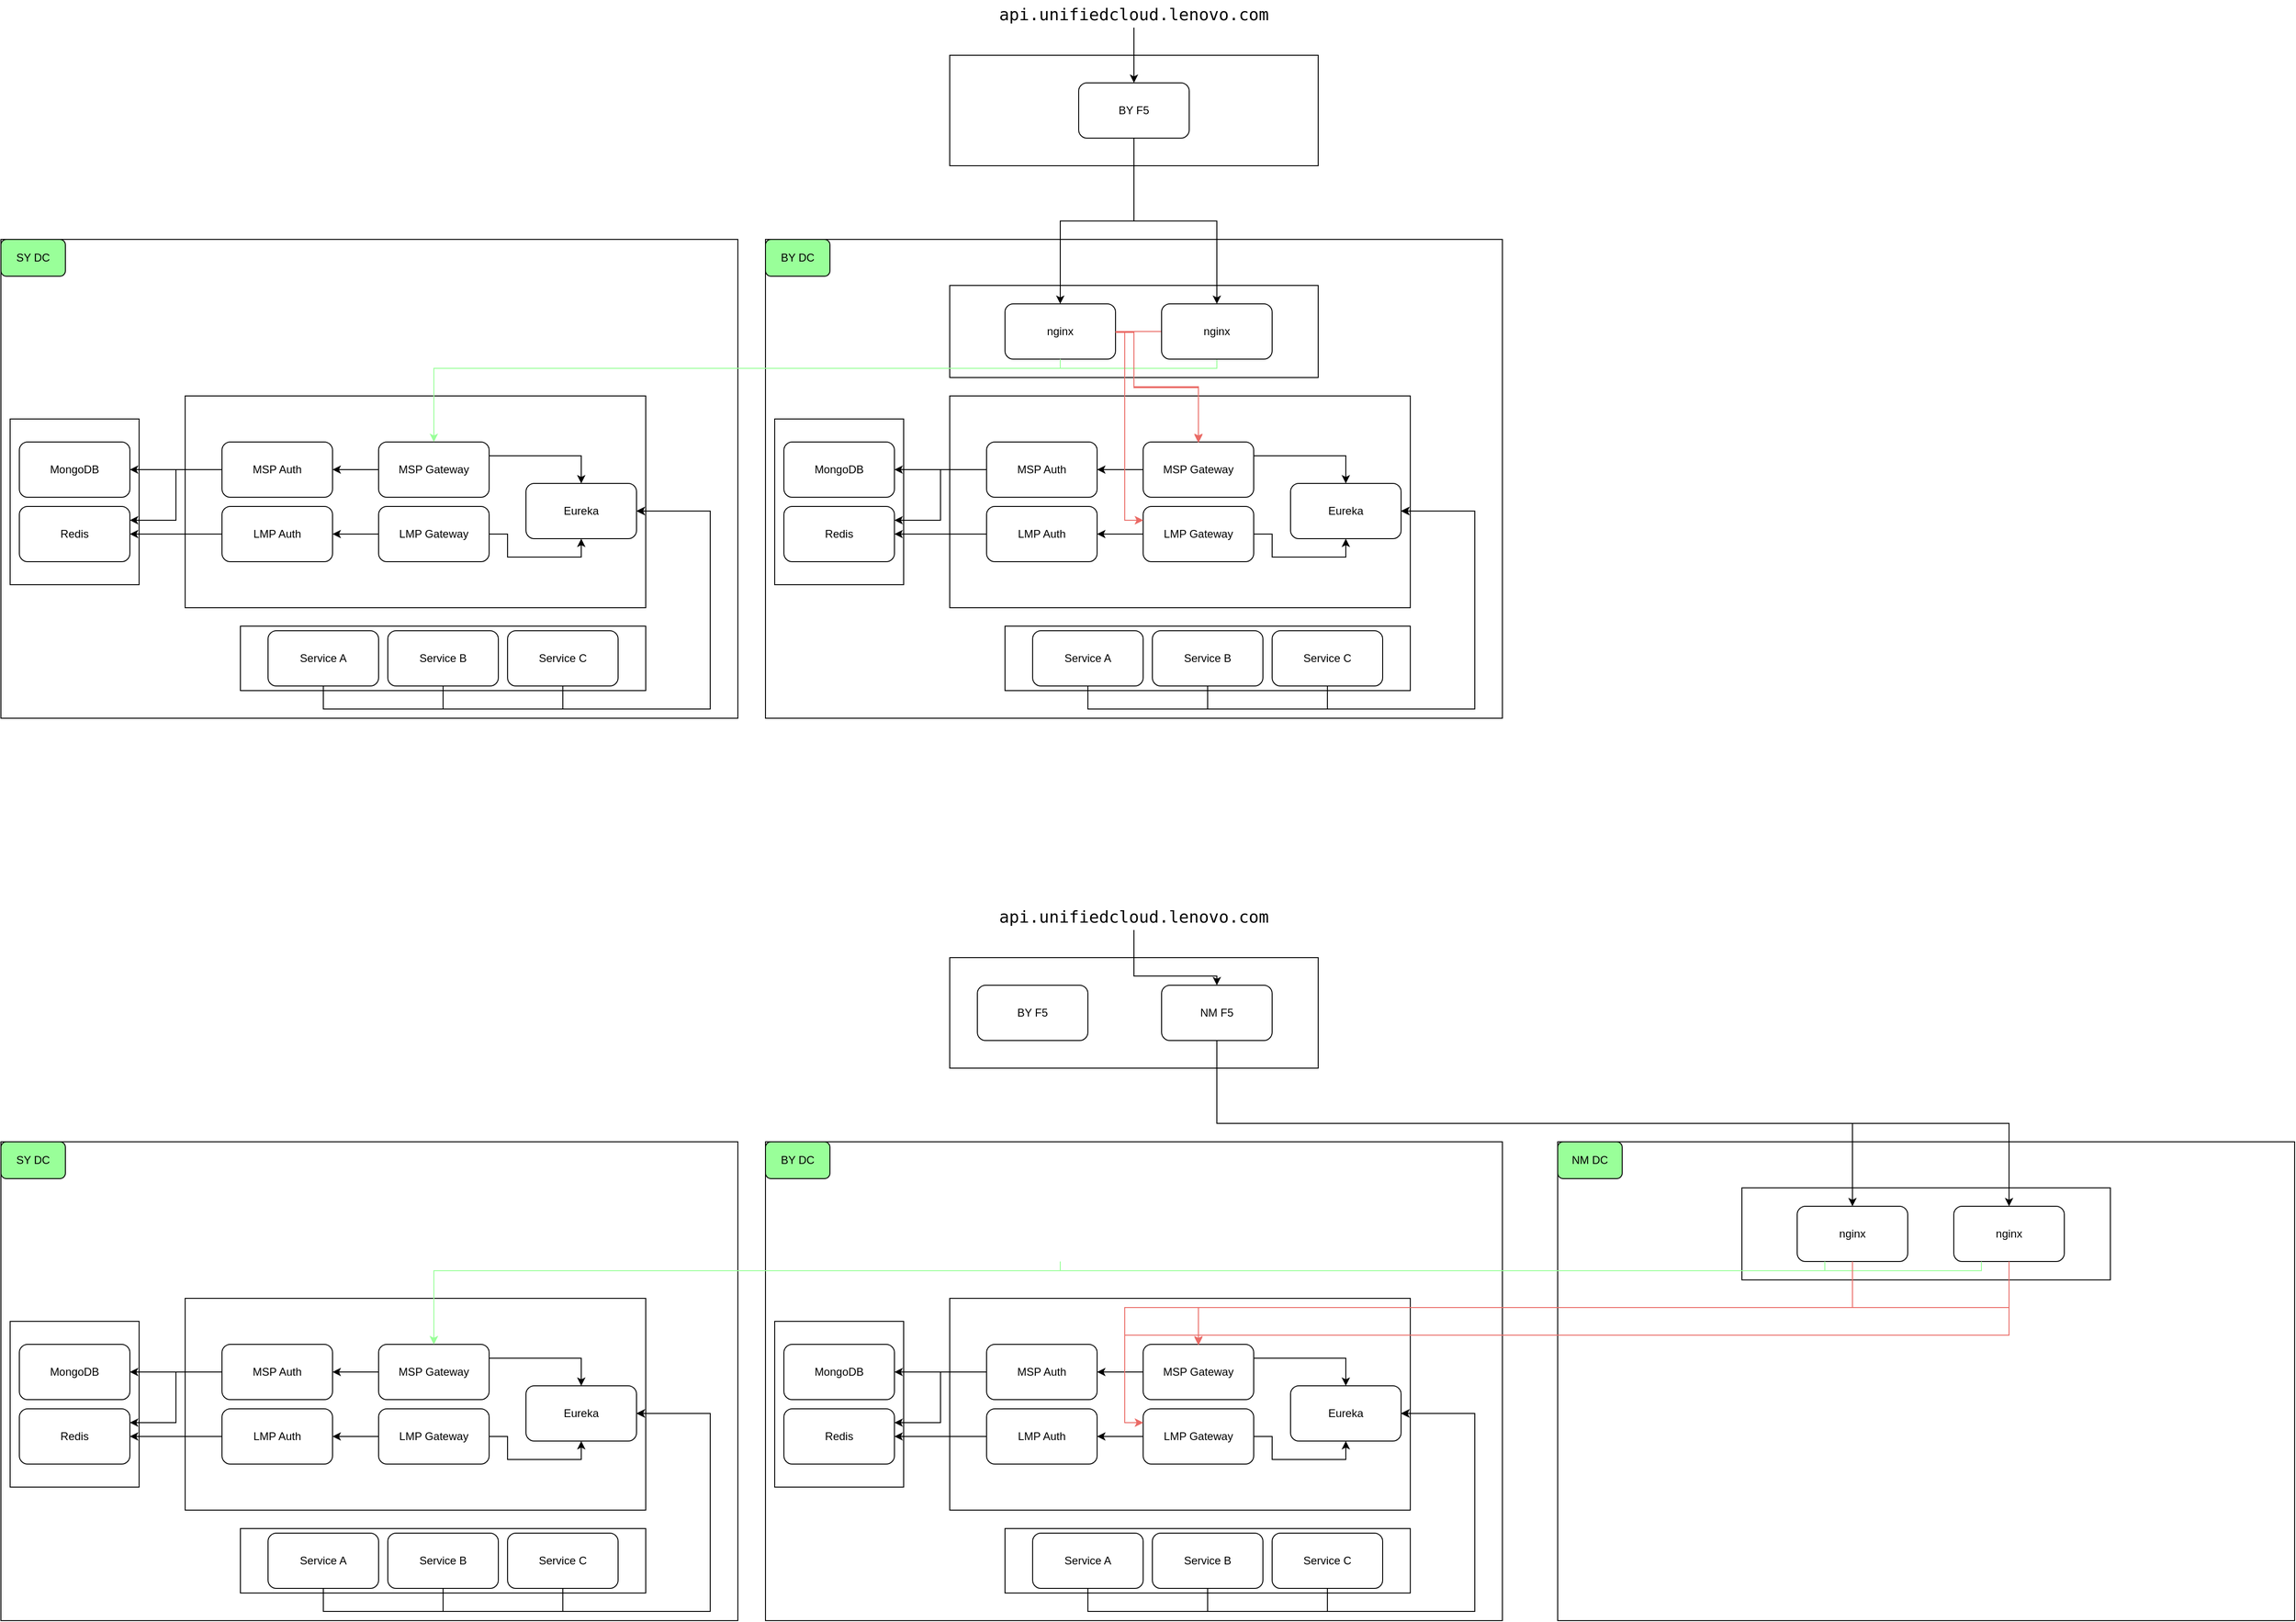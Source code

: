 <mxfile version="24.5.2" type="github">
  <diagram name="第 1 页" id="CgU5GiZKHllhDWWJ-L2Z">
    <mxGraphModel dx="2692" dy="515" grid="1" gridSize="10" guides="1" tooltips="1" connect="1" arrows="1" fold="1" page="1" pageScale="1" pageWidth="827" pageHeight="1169" math="0" shadow="0">
      <root>
        <mxCell id="0" />
        <mxCell id="1" parent="0" />
        <mxCell id="WIQYE3tA3X634Tk99d2Z-123" value="" style="group" vertex="1" connectable="0" parent="1">
          <mxGeometry x="860" y="1260" width="800" height="520" as="geometry" />
        </mxCell>
        <mxCell id="WIQYE3tA3X634Tk99d2Z-124" value="" style="rounded=0;whiteSpace=wrap;html=1;" vertex="1" parent="WIQYE3tA3X634Tk99d2Z-123">
          <mxGeometry width="800" height="520" as="geometry" />
        </mxCell>
        <mxCell id="WIQYE3tA3X634Tk99d2Z-136" value="" style="rounded=0;whiteSpace=wrap;html=1;" vertex="1" parent="WIQYE3tA3X634Tk99d2Z-123">
          <mxGeometry x="200" y="50" width="400" height="100" as="geometry" />
        </mxCell>
        <mxCell id="WIQYE3tA3X634Tk99d2Z-137" value="nginx" style="rounded=1;whiteSpace=wrap;html=1;" vertex="1" parent="WIQYE3tA3X634Tk99d2Z-123">
          <mxGeometry x="260" y="70" width="120" height="60" as="geometry" />
        </mxCell>
        <mxCell id="WIQYE3tA3X634Tk99d2Z-141" value="nginx" style="rounded=1;whiteSpace=wrap;html=1;" vertex="1" parent="WIQYE3tA3X634Tk99d2Z-123">
          <mxGeometry x="430" y="70" width="120" height="60" as="geometry" />
        </mxCell>
        <mxCell id="WIQYE3tA3X634Tk99d2Z-142" value="NM DC" style="rounded=1;whiteSpace=wrap;html=1;fillColor=#99FF99;" vertex="1" parent="WIQYE3tA3X634Tk99d2Z-123">
          <mxGeometry width="70" height="40" as="geometry" />
        </mxCell>
        <mxCell id="1L4nAjFxOQN-aBNhJyho-1" value="&lt;code&gt;&lt;font style=&quot;font-size: 18px;&quot;&gt;&lt;span class=&quot;n&quot;&gt;api&lt;/span&gt;.&lt;span class=&quot;n&quot;&gt;unifiedcloud&lt;/span&gt;.&lt;span class=&quot;n&quot;&gt;lenovo&lt;/span&gt;.&lt;span class=&quot;n&quot;&gt;com&lt;/span&gt;&lt;/font&gt;&lt;/code&gt;" style="text;html=1;align=center;verticalAlign=middle;whiteSpace=wrap;rounded=0;" parent="1" vertex="1">
          <mxGeometry x="370" y="20" width="60" height="30" as="geometry" />
        </mxCell>
        <mxCell id="1L4nAjFxOQN-aBNhJyho-2" value="" style="rounded=0;whiteSpace=wrap;html=1;" parent="1" vertex="1">
          <mxGeometry x="200" y="80" width="400" height="120" as="geometry" />
        </mxCell>
        <mxCell id="1L4nAjFxOQN-aBNhJyho-3" value="BY F5" style="rounded=1;whiteSpace=wrap;html=1;" parent="1" vertex="1">
          <mxGeometry x="340" y="110" width="120" height="60" as="geometry" />
        </mxCell>
        <mxCell id="1L4nAjFxOQN-aBNhJyho-5" style="edgeStyle=orthogonalEdgeStyle;rounded=0;orthogonalLoop=1;jettySize=auto;html=1;entryX=0.5;entryY=0;entryDx=0;entryDy=0;" parent="1" source="1L4nAjFxOQN-aBNhJyho-1" target="1L4nAjFxOQN-aBNhJyho-3" edge="1">
          <mxGeometry relative="1" as="geometry" />
        </mxCell>
        <mxCell id="WIQYE3tA3X634Tk99d2Z-10" value="" style="group" vertex="1" connectable="0" parent="1">
          <mxGeometry y="280" width="800" height="520" as="geometry" />
        </mxCell>
        <mxCell id="1L4nAjFxOQN-aBNhJyho-6" value="" style="rounded=0;whiteSpace=wrap;html=1;" parent="WIQYE3tA3X634Tk99d2Z-10" vertex="1">
          <mxGeometry width="800" height="520" as="geometry" />
        </mxCell>
        <mxCell id="1L4nAjFxOQN-aBNhJyho-36" value="" style="group" parent="WIQYE3tA3X634Tk99d2Z-10" vertex="1" connectable="0">
          <mxGeometry x="200" y="170" width="500" height="230" as="geometry" />
        </mxCell>
        <mxCell id="1L4nAjFxOQN-aBNhJyho-16" value="" style="rounded=0;whiteSpace=wrap;html=1;" parent="1L4nAjFxOQN-aBNhJyho-36" vertex="1">
          <mxGeometry width="500" height="230" as="geometry" />
        </mxCell>
        <mxCell id="1L4nAjFxOQN-aBNhJyho-23" value="Eureka" style="rounded=1;whiteSpace=wrap;html=1;" parent="1L4nAjFxOQN-aBNhJyho-36" vertex="1">
          <mxGeometry x="370" y="95" width="120" height="60" as="geometry" />
        </mxCell>
        <mxCell id="1L4nAjFxOQN-aBNhJyho-37" style="edgeStyle=orthogonalEdgeStyle;rounded=0;orthogonalLoop=1;jettySize=auto;html=1;entryX=0.5;entryY=0;entryDx=0;entryDy=0;exitX=1;exitY=0.25;exitDx=0;exitDy=0;" parent="1L4nAjFxOQN-aBNhJyho-36" source="1L4nAjFxOQN-aBNhJyho-24" target="1L4nAjFxOQN-aBNhJyho-23" edge="1">
          <mxGeometry relative="1" as="geometry" />
        </mxCell>
        <mxCell id="WIQYE3tA3X634Tk99d2Z-1" style="edgeStyle=orthogonalEdgeStyle;rounded=0;orthogonalLoop=1;jettySize=auto;html=1;exitX=0;exitY=0.5;exitDx=0;exitDy=0;entryX=1;entryY=0.5;entryDx=0;entryDy=0;" edge="1" parent="1L4nAjFxOQN-aBNhJyho-36" source="1L4nAjFxOQN-aBNhJyho-24" target="1L4nAjFxOQN-aBNhJyho-27">
          <mxGeometry relative="1" as="geometry" />
        </mxCell>
        <mxCell id="1L4nAjFxOQN-aBNhJyho-24" value="MSP Gateway" style="rounded=1;whiteSpace=wrap;html=1;" parent="1L4nAjFxOQN-aBNhJyho-36" vertex="1">
          <mxGeometry x="210" y="50" width="120" height="60" as="geometry" />
        </mxCell>
        <mxCell id="1L4nAjFxOQN-aBNhJyho-38" style="edgeStyle=orthogonalEdgeStyle;rounded=0;orthogonalLoop=1;jettySize=auto;html=1;entryX=0.5;entryY=1;entryDx=0;entryDy=0;" parent="1L4nAjFxOQN-aBNhJyho-36" source="1L4nAjFxOQN-aBNhJyho-25" target="1L4nAjFxOQN-aBNhJyho-23" edge="1">
          <mxGeometry relative="1" as="geometry" />
        </mxCell>
        <mxCell id="WIQYE3tA3X634Tk99d2Z-2" style="edgeStyle=orthogonalEdgeStyle;rounded=0;orthogonalLoop=1;jettySize=auto;html=1;exitX=0;exitY=0.5;exitDx=0;exitDy=0;entryX=1;entryY=0.5;entryDx=0;entryDy=0;" edge="1" parent="1L4nAjFxOQN-aBNhJyho-36" source="1L4nAjFxOQN-aBNhJyho-25" target="1L4nAjFxOQN-aBNhJyho-28">
          <mxGeometry relative="1" as="geometry" />
        </mxCell>
        <mxCell id="1L4nAjFxOQN-aBNhJyho-25" value="LMP Gateway" style="rounded=1;whiteSpace=wrap;html=1;" parent="1L4nAjFxOQN-aBNhJyho-36" vertex="1">
          <mxGeometry x="210" y="120" width="120" height="60" as="geometry" />
        </mxCell>
        <mxCell id="1L4nAjFxOQN-aBNhJyho-27" value="MSP Auth" style="rounded=1;whiteSpace=wrap;html=1;" parent="1L4nAjFxOQN-aBNhJyho-36" vertex="1">
          <mxGeometry x="40" y="50" width="120" height="60" as="geometry" />
        </mxCell>
        <mxCell id="1L4nAjFxOQN-aBNhJyho-28" value="LMP Auth" style="rounded=1;whiteSpace=wrap;html=1;" parent="1L4nAjFxOQN-aBNhJyho-36" vertex="1">
          <mxGeometry x="40" y="120" width="120" height="60" as="geometry" />
        </mxCell>
        <mxCell id="1L4nAjFxOQN-aBNhJyho-7" value="" style="rounded=0;whiteSpace=wrap;html=1;" parent="WIQYE3tA3X634Tk99d2Z-10" vertex="1">
          <mxGeometry x="200" y="50" width="400" height="100" as="geometry" />
        </mxCell>
        <mxCell id="1L4nAjFxOQN-aBNhJyho-8" value="nginx" style="rounded=1;whiteSpace=wrap;html=1;" parent="WIQYE3tA3X634Tk99d2Z-10" vertex="1">
          <mxGeometry x="260" y="70" width="120" height="60" as="geometry" />
        </mxCell>
        <mxCell id="WIQYE3tA3X634Tk99d2Z-6" style="edgeStyle=orthogonalEdgeStyle;rounded=0;orthogonalLoop=1;jettySize=auto;html=1;exitX=0;exitY=0.5;exitDx=0;exitDy=0;entryX=0.5;entryY=0;entryDx=0;entryDy=0;strokeColor=#EA6B66;" edge="1" parent="WIQYE3tA3X634Tk99d2Z-10" source="1L4nAjFxOQN-aBNhJyho-9" target="1L4nAjFxOQN-aBNhJyho-24">
          <mxGeometry relative="1" as="geometry">
            <Array as="points">
              <mxPoint x="400" y="100" />
              <mxPoint x="400" y="160" />
              <mxPoint x="470" y="160" />
            </Array>
          </mxGeometry>
        </mxCell>
        <mxCell id="WIQYE3tA3X634Tk99d2Z-9" style="edgeStyle=orthogonalEdgeStyle;rounded=0;orthogonalLoop=1;jettySize=auto;html=1;exitX=0;exitY=0.5;exitDx=0;exitDy=0;entryX=0;entryY=0.25;entryDx=0;entryDy=0;strokeColor=#EA6B66;" edge="1" parent="WIQYE3tA3X634Tk99d2Z-10" source="1L4nAjFxOQN-aBNhJyho-9" target="1L4nAjFxOQN-aBNhJyho-25">
          <mxGeometry relative="1" as="geometry" />
        </mxCell>
        <mxCell id="WIQYE3tA3X634Tk99d2Z-48" style="edgeStyle=orthogonalEdgeStyle;rounded=0;orthogonalLoop=1;jettySize=auto;html=1;exitX=0.5;exitY=1;exitDx=0;exitDy=0;strokeColor=#99FF99;" edge="1" parent="WIQYE3tA3X634Tk99d2Z-10" source="1L4nAjFxOQN-aBNhJyho-9">
          <mxGeometry relative="1" as="geometry">
            <mxPoint x="-360" y="220" as="targetPoint" />
            <Array as="points">
              <mxPoint x="490" y="140" />
              <mxPoint x="-359" y="140" />
              <mxPoint x="-359" y="220" />
            </Array>
          </mxGeometry>
        </mxCell>
        <mxCell id="1L4nAjFxOQN-aBNhJyho-9" value="nginx" style="rounded=1;whiteSpace=wrap;html=1;" parent="WIQYE3tA3X634Tk99d2Z-10" vertex="1">
          <mxGeometry x="430" y="70" width="120" height="60" as="geometry" />
        </mxCell>
        <mxCell id="1L4nAjFxOQN-aBNhJyho-15" value="BY DC" style="rounded=1;whiteSpace=wrap;html=1;fillColor=#99FF99;" parent="WIQYE3tA3X634Tk99d2Z-10" vertex="1">
          <mxGeometry width="70" height="40" as="geometry" />
        </mxCell>
        <mxCell id="1L4nAjFxOQN-aBNhJyho-33" value="" style="group" parent="WIQYE3tA3X634Tk99d2Z-10" vertex="1" connectable="0">
          <mxGeometry x="10" y="195" width="140" height="250" as="geometry" />
        </mxCell>
        <mxCell id="1L4nAjFxOQN-aBNhJyho-11" value="" style="rounded=0;whiteSpace=wrap;html=1;" parent="1L4nAjFxOQN-aBNhJyho-33" vertex="1">
          <mxGeometry width="140" height="180" as="geometry" />
        </mxCell>
        <mxCell id="1L4nAjFxOQN-aBNhJyho-12" value="MongoDB" style="rounded=1;whiteSpace=wrap;html=1;" parent="1L4nAjFxOQN-aBNhJyho-33" vertex="1">
          <mxGeometry x="10" y="25" width="120" height="60" as="geometry" />
        </mxCell>
        <mxCell id="1L4nAjFxOQN-aBNhJyho-13" value="Redis" style="rounded=1;whiteSpace=wrap;html=1;" parent="1L4nAjFxOQN-aBNhJyho-33" vertex="1">
          <mxGeometry x="10" y="95" width="120" height="60" as="geometry" />
        </mxCell>
        <mxCell id="1L4nAjFxOQN-aBNhJyho-35" value="" style="group" parent="WIQYE3tA3X634Tk99d2Z-10" vertex="1" connectable="0">
          <mxGeometry x="260" y="420" width="440" height="70" as="geometry" />
        </mxCell>
        <mxCell id="1L4nAjFxOQN-aBNhJyho-17" value="" style="rounded=0;whiteSpace=wrap;html=1;" parent="1L4nAjFxOQN-aBNhJyho-35" vertex="1">
          <mxGeometry width="440" height="70" as="geometry" />
        </mxCell>
        <mxCell id="1L4nAjFxOQN-aBNhJyho-18" value="Service A" style="rounded=1;whiteSpace=wrap;html=1;" parent="1L4nAjFxOQN-aBNhJyho-35" vertex="1">
          <mxGeometry x="30" y="5" width="120" height="60" as="geometry" />
        </mxCell>
        <mxCell id="1L4nAjFxOQN-aBNhJyho-19" value="Service B" style="rounded=1;whiteSpace=wrap;html=1;" parent="1L4nAjFxOQN-aBNhJyho-35" vertex="1">
          <mxGeometry x="160" y="5" width="120" height="60" as="geometry" />
        </mxCell>
        <mxCell id="1L4nAjFxOQN-aBNhJyho-20" value="Service C" style="rounded=1;whiteSpace=wrap;html=1;" parent="1L4nAjFxOQN-aBNhJyho-35" vertex="1">
          <mxGeometry x="290" y="5" width="120" height="60" as="geometry" />
        </mxCell>
        <mxCell id="1L4nAjFxOQN-aBNhJyho-32" style="edgeStyle=orthogonalEdgeStyle;rounded=0;orthogonalLoop=1;jettySize=auto;html=1;exitX=0.5;exitY=1;exitDx=0;exitDy=0;entryX=1;entryY=0.5;entryDx=0;entryDy=0;" parent="WIQYE3tA3X634Tk99d2Z-10" source="1L4nAjFxOQN-aBNhJyho-20" target="1L4nAjFxOQN-aBNhJyho-23" edge="1">
          <mxGeometry relative="1" as="geometry">
            <Array as="points">
              <mxPoint x="610" y="510" />
              <mxPoint x="770" y="510" />
              <mxPoint x="770" y="295" />
            </Array>
          </mxGeometry>
        </mxCell>
        <mxCell id="1L4nAjFxOQN-aBNhJyho-31" style="edgeStyle=orthogonalEdgeStyle;rounded=0;orthogonalLoop=1;jettySize=auto;html=1;exitX=0.5;exitY=1;exitDx=0;exitDy=0;entryX=1;entryY=0.5;entryDx=0;entryDy=0;" parent="WIQYE3tA3X634Tk99d2Z-10" source="1L4nAjFxOQN-aBNhJyho-19" target="1L4nAjFxOQN-aBNhJyho-23" edge="1">
          <mxGeometry relative="1" as="geometry">
            <Array as="points">
              <mxPoint x="480" y="510" />
              <mxPoint x="770" y="510" />
              <mxPoint x="770" y="295" />
            </Array>
          </mxGeometry>
        </mxCell>
        <mxCell id="1L4nAjFxOQN-aBNhJyho-30" style="edgeStyle=orthogonalEdgeStyle;rounded=0;orthogonalLoop=1;jettySize=auto;html=1;entryX=1;entryY=0.5;entryDx=0;entryDy=0;" parent="WIQYE3tA3X634Tk99d2Z-10" source="1L4nAjFxOQN-aBNhJyho-18" target="1L4nAjFxOQN-aBNhJyho-23" edge="1">
          <mxGeometry relative="1" as="geometry">
            <Array as="points">
              <mxPoint x="350" y="510" />
              <mxPoint x="770" y="510" />
              <mxPoint x="770" y="295" />
            </Array>
          </mxGeometry>
        </mxCell>
        <mxCell id="WIQYE3tA3X634Tk99d2Z-3" style="edgeStyle=orthogonalEdgeStyle;rounded=0;orthogonalLoop=1;jettySize=auto;html=1;entryX=1;entryY=0.5;entryDx=0;entryDy=0;" edge="1" parent="WIQYE3tA3X634Tk99d2Z-10" source="1L4nAjFxOQN-aBNhJyho-27" target="1L4nAjFxOQN-aBNhJyho-12">
          <mxGeometry relative="1" as="geometry" />
        </mxCell>
        <mxCell id="WIQYE3tA3X634Tk99d2Z-4" style="edgeStyle=orthogonalEdgeStyle;rounded=0;orthogonalLoop=1;jettySize=auto;html=1;entryX=1;entryY=0.5;entryDx=0;entryDy=0;" edge="1" parent="WIQYE3tA3X634Tk99d2Z-10" source="1L4nAjFxOQN-aBNhJyho-28" target="1L4nAjFxOQN-aBNhJyho-13">
          <mxGeometry relative="1" as="geometry" />
        </mxCell>
        <mxCell id="WIQYE3tA3X634Tk99d2Z-5" style="edgeStyle=orthogonalEdgeStyle;rounded=0;orthogonalLoop=1;jettySize=auto;html=1;exitX=1;exitY=0.5;exitDx=0;exitDy=0;strokeColor=#EA6B66;" edge="1" parent="WIQYE3tA3X634Tk99d2Z-10">
          <mxGeometry relative="1" as="geometry">
            <mxPoint x="380" y="101" as="sourcePoint" />
            <mxPoint x="470" y="221" as="targetPoint" />
            <Array as="points">
              <mxPoint x="400" y="101" />
              <mxPoint x="400" y="161" />
              <mxPoint x="470" y="161" />
            </Array>
          </mxGeometry>
        </mxCell>
        <mxCell id="WIQYE3tA3X634Tk99d2Z-7" style="edgeStyle=orthogonalEdgeStyle;rounded=0;orthogonalLoop=1;jettySize=auto;html=1;exitX=0;exitY=0.5;exitDx=0;exitDy=0;entryX=1;entryY=0.25;entryDx=0;entryDy=0;" edge="1" parent="WIQYE3tA3X634Tk99d2Z-10" source="1L4nAjFxOQN-aBNhJyho-27" target="1L4nAjFxOQN-aBNhJyho-13">
          <mxGeometry relative="1" as="geometry" />
        </mxCell>
        <mxCell id="WIQYE3tA3X634Tk99d2Z-8" style="edgeStyle=orthogonalEdgeStyle;rounded=0;orthogonalLoop=1;jettySize=auto;html=1;entryX=0;entryY=0.25;entryDx=0;entryDy=0;strokeColor=#EA6B66;" edge="1" parent="WIQYE3tA3X634Tk99d2Z-10" source="1L4nAjFxOQN-aBNhJyho-8" target="1L4nAjFxOQN-aBNhJyho-25">
          <mxGeometry relative="1" as="geometry">
            <Array as="points">
              <mxPoint x="390" y="100" />
              <mxPoint x="390" y="305" />
            </Array>
          </mxGeometry>
        </mxCell>
        <mxCell id="1L4nAjFxOQN-aBNhJyho-21" style="edgeStyle=orthogonalEdgeStyle;rounded=0;orthogonalLoop=1;jettySize=auto;html=1;entryX=0.5;entryY=0;entryDx=0;entryDy=0;" parent="1" source="1L4nAjFxOQN-aBNhJyho-3" target="1L4nAjFxOQN-aBNhJyho-8" edge="1">
          <mxGeometry relative="1" as="geometry" />
        </mxCell>
        <mxCell id="1L4nAjFxOQN-aBNhJyho-22" style="edgeStyle=orthogonalEdgeStyle;rounded=0;orthogonalLoop=1;jettySize=auto;html=1;entryX=0.5;entryY=0;entryDx=0;entryDy=0;" parent="1" source="1L4nAjFxOQN-aBNhJyho-3" target="1L4nAjFxOQN-aBNhJyho-9" edge="1">
          <mxGeometry relative="1" as="geometry" />
        </mxCell>
        <mxCell id="WIQYE3tA3X634Tk99d2Z-12" value="" style="rounded=0;whiteSpace=wrap;html=1;" vertex="1" parent="1">
          <mxGeometry x="-830" y="280" width="800" height="520" as="geometry" />
        </mxCell>
        <mxCell id="WIQYE3tA3X634Tk99d2Z-13" value="" style="group" vertex="1" connectable="0" parent="1">
          <mxGeometry x="-630" y="450" width="500" height="230" as="geometry" />
        </mxCell>
        <mxCell id="WIQYE3tA3X634Tk99d2Z-14" value="" style="rounded=0;whiteSpace=wrap;html=1;" vertex="1" parent="WIQYE3tA3X634Tk99d2Z-13">
          <mxGeometry width="500" height="230" as="geometry" />
        </mxCell>
        <mxCell id="WIQYE3tA3X634Tk99d2Z-15" value="Eureka" style="rounded=1;whiteSpace=wrap;html=1;" vertex="1" parent="WIQYE3tA3X634Tk99d2Z-13">
          <mxGeometry x="370" y="95" width="120" height="60" as="geometry" />
        </mxCell>
        <mxCell id="WIQYE3tA3X634Tk99d2Z-16" style="edgeStyle=orthogonalEdgeStyle;rounded=0;orthogonalLoop=1;jettySize=auto;html=1;entryX=0.5;entryY=0;entryDx=0;entryDy=0;exitX=1;exitY=0.25;exitDx=0;exitDy=0;" edge="1" parent="WIQYE3tA3X634Tk99d2Z-13" source="WIQYE3tA3X634Tk99d2Z-18" target="WIQYE3tA3X634Tk99d2Z-15">
          <mxGeometry relative="1" as="geometry" />
        </mxCell>
        <mxCell id="WIQYE3tA3X634Tk99d2Z-17" style="edgeStyle=orthogonalEdgeStyle;rounded=0;orthogonalLoop=1;jettySize=auto;html=1;exitX=0;exitY=0.5;exitDx=0;exitDy=0;entryX=1;entryY=0.5;entryDx=0;entryDy=0;" edge="1" parent="WIQYE3tA3X634Tk99d2Z-13" source="WIQYE3tA3X634Tk99d2Z-18" target="WIQYE3tA3X634Tk99d2Z-22">
          <mxGeometry relative="1" as="geometry" />
        </mxCell>
        <mxCell id="WIQYE3tA3X634Tk99d2Z-18" value="MSP Gateway" style="rounded=1;whiteSpace=wrap;html=1;" vertex="1" parent="WIQYE3tA3X634Tk99d2Z-13">
          <mxGeometry x="210" y="50" width="120" height="60" as="geometry" />
        </mxCell>
        <mxCell id="WIQYE3tA3X634Tk99d2Z-19" style="edgeStyle=orthogonalEdgeStyle;rounded=0;orthogonalLoop=1;jettySize=auto;html=1;entryX=0.5;entryY=1;entryDx=0;entryDy=0;" edge="1" parent="WIQYE3tA3X634Tk99d2Z-13" source="WIQYE3tA3X634Tk99d2Z-21" target="WIQYE3tA3X634Tk99d2Z-15">
          <mxGeometry relative="1" as="geometry" />
        </mxCell>
        <mxCell id="WIQYE3tA3X634Tk99d2Z-20" style="edgeStyle=orthogonalEdgeStyle;rounded=0;orthogonalLoop=1;jettySize=auto;html=1;exitX=0;exitY=0.5;exitDx=0;exitDy=0;entryX=1;entryY=0.5;entryDx=0;entryDy=0;" edge="1" parent="WIQYE3tA3X634Tk99d2Z-13" source="WIQYE3tA3X634Tk99d2Z-21" target="WIQYE3tA3X634Tk99d2Z-23">
          <mxGeometry relative="1" as="geometry" />
        </mxCell>
        <mxCell id="WIQYE3tA3X634Tk99d2Z-21" value="LMP Gateway" style="rounded=1;whiteSpace=wrap;html=1;" vertex="1" parent="WIQYE3tA3X634Tk99d2Z-13">
          <mxGeometry x="210" y="120" width="120" height="60" as="geometry" />
        </mxCell>
        <mxCell id="WIQYE3tA3X634Tk99d2Z-22" value="MSP Auth" style="rounded=1;whiteSpace=wrap;html=1;" vertex="1" parent="WIQYE3tA3X634Tk99d2Z-13">
          <mxGeometry x="40" y="50" width="120" height="60" as="geometry" />
        </mxCell>
        <mxCell id="WIQYE3tA3X634Tk99d2Z-23" value="LMP Auth" style="rounded=1;whiteSpace=wrap;html=1;" vertex="1" parent="WIQYE3tA3X634Tk99d2Z-13">
          <mxGeometry x="40" y="120" width="120" height="60" as="geometry" />
        </mxCell>
        <mxCell id="WIQYE3tA3X634Tk99d2Z-29" value="SY DC" style="rounded=1;whiteSpace=wrap;html=1;fillColor=#99FF99;" vertex="1" parent="1">
          <mxGeometry x="-830" y="280" width="70" height="40" as="geometry" />
        </mxCell>
        <mxCell id="WIQYE3tA3X634Tk99d2Z-30" value="" style="group" vertex="1" connectable="0" parent="1">
          <mxGeometry x="-820" y="475" width="140" height="250" as="geometry" />
        </mxCell>
        <mxCell id="WIQYE3tA3X634Tk99d2Z-31" value="" style="rounded=0;whiteSpace=wrap;html=1;" vertex="1" parent="WIQYE3tA3X634Tk99d2Z-30">
          <mxGeometry width="140" height="180" as="geometry" />
        </mxCell>
        <mxCell id="WIQYE3tA3X634Tk99d2Z-32" value="MongoDB" style="rounded=1;whiteSpace=wrap;html=1;" vertex="1" parent="WIQYE3tA3X634Tk99d2Z-30">
          <mxGeometry x="10" y="25" width="120" height="60" as="geometry" />
        </mxCell>
        <mxCell id="WIQYE3tA3X634Tk99d2Z-33" value="Redis" style="rounded=1;whiteSpace=wrap;html=1;" vertex="1" parent="WIQYE3tA3X634Tk99d2Z-30">
          <mxGeometry x="10" y="95" width="120" height="60" as="geometry" />
        </mxCell>
        <mxCell id="WIQYE3tA3X634Tk99d2Z-34" value="" style="group" vertex="1" connectable="0" parent="1">
          <mxGeometry x="-570" y="700" width="440" height="70" as="geometry" />
        </mxCell>
        <mxCell id="WIQYE3tA3X634Tk99d2Z-35" value="" style="rounded=0;whiteSpace=wrap;html=1;" vertex="1" parent="WIQYE3tA3X634Tk99d2Z-34">
          <mxGeometry width="440" height="70" as="geometry" />
        </mxCell>
        <mxCell id="WIQYE3tA3X634Tk99d2Z-36" value="Service A" style="rounded=1;whiteSpace=wrap;html=1;" vertex="1" parent="WIQYE3tA3X634Tk99d2Z-34">
          <mxGeometry x="30" y="5" width="120" height="60" as="geometry" />
        </mxCell>
        <mxCell id="WIQYE3tA3X634Tk99d2Z-37" value="Service B" style="rounded=1;whiteSpace=wrap;html=1;" vertex="1" parent="WIQYE3tA3X634Tk99d2Z-34">
          <mxGeometry x="160" y="5" width="120" height="60" as="geometry" />
        </mxCell>
        <mxCell id="WIQYE3tA3X634Tk99d2Z-38" value="Service C" style="rounded=1;whiteSpace=wrap;html=1;" vertex="1" parent="WIQYE3tA3X634Tk99d2Z-34">
          <mxGeometry x="290" y="5" width="120" height="60" as="geometry" />
        </mxCell>
        <mxCell id="WIQYE3tA3X634Tk99d2Z-39" style="edgeStyle=orthogonalEdgeStyle;rounded=0;orthogonalLoop=1;jettySize=auto;html=1;exitX=0.5;exitY=1;exitDx=0;exitDy=0;entryX=1;entryY=0.5;entryDx=0;entryDy=0;" edge="1" parent="1" source="WIQYE3tA3X634Tk99d2Z-38" target="WIQYE3tA3X634Tk99d2Z-15">
          <mxGeometry relative="1" as="geometry">
            <Array as="points">
              <mxPoint x="-220" y="790" />
              <mxPoint x="-60" y="790" />
              <mxPoint x="-60" y="575" />
            </Array>
          </mxGeometry>
        </mxCell>
        <mxCell id="WIQYE3tA3X634Tk99d2Z-40" style="edgeStyle=orthogonalEdgeStyle;rounded=0;orthogonalLoop=1;jettySize=auto;html=1;exitX=0.5;exitY=1;exitDx=0;exitDy=0;entryX=1;entryY=0.5;entryDx=0;entryDy=0;" edge="1" parent="1" source="WIQYE3tA3X634Tk99d2Z-37" target="WIQYE3tA3X634Tk99d2Z-15">
          <mxGeometry relative="1" as="geometry">
            <Array as="points">
              <mxPoint x="-350" y="790" />
              <mxPoint x="-60" y="790" />
              <mxPoint x="-60" y="575" />
            </Array>
          </mxGeometry>
        </mxCell>
        <mxCell id="WIQYE3tA3X634Tk99d2Z-41" style="edgeStyle=orthogonalEdgeStyle;rounded=0;orthogonalLoop=1;jettySize=auto;html=1;entryX=1;entryY=0.5;entryDx=0;entryDy=0;" edge="1" parent="1" source="WIQYE3tA3X634Tk99d2Z-36" target="WIQYE3tA3X634Tk99d2Z-15">
          <mxGeometry relative="1" as="geometry">
            <Array as="points">
              <mxPoint x="-480" y="790" />
              <mxPoint x="-60" y="790" />
              <mxPoint x="-60" y="575" />
            </Array>
          </mxGeometry>
        </mxCell>
        <mxCell id="WIQYE3tA3X634Tk99d2Z-42" style="edgeStyle=orthogonalEdgeStyle;rounded=0;orthogonalLoop=1;jettySize=auto;html=1;entryX=1;entryY=0.5;entryDx=0;entryDy=0;" edge="1" parent="1" source="WIQYE3tA3X634Tk99d2Z-22" target="WIQYE3tA3X634Tk99d2Z-32">
          <mxGeometry relative="1" as="geometry" />
        </mxCell>
        <mxCell id="WIQYE3tA3X634Tk99d2Z-43" style="edgeStyle=orthogonalEdgeStyle;rounded=0;orthogonalLoop=1;jettySize=auto;html=1;entryX=1;entryY=0.5;entryDx=0;entryDy=0;" edge="1" parent="1" source="WIQYE3tA3X634Tk99d2Z-23" target="WIQYE3tA3X634Tk99d2Z-33">
          <mxGeometry relative="1" as="geometry" />
        </mxCell>
        <mxCell id="WIQYE3tA3X634Tk99d2Z-45" style="edgeStyle=orthogonalEdgeStyle;rounded=0;orthogonalLoop=1;jettySize=auto;html=1;exitX=0;exitY=0.5;exitDx=0;exitDy=0;entryX=1;entryY=0.25;entryDx=0;entryDy=0;" edge="1" parent="1" source="WIQYE3tA3X634Tk99d2Z-22" target="WIQYE3tA3X634Tk99d2Z-33">
          <mxGeometry relative="1" as="geometry" />
        </mxCell>
        <mxCell id="WIQYE3tA3X634Tk99d2Z-47" style="edgeStyle=orthogonalEdgeStyle;rounded=0;orthogonalLoop=1;jettySize=auto;html=1;strokeColor=#99FF99;" edge="1" parent="1" source="1L4nAjFxOQN-aBNhJyho-8" target="WIQYE3tA3X634Tk99d2Z-18">
          <mxGeometry relative="1" as="geometry">
            <Array as="points">
              <mxPoint x="320" y="420" />
              <mxPoint x="-360" y="420" />
            </Array>
          </mxGeometry>
        </mxCell>
        <mxCell id="WIQYE3tA3X634Tk99d2Z-49" value="&lt;code&gt;&lt;font style=&quot;font-size: 18px;&quot;&gt;&lt;span class=&quot;n&quot;&gt;api&lt;/span&gt;.&lt;span class=&quot;n&quot;&gt;unifiedcloud&lt;/span&gt;.&lt;span class=&quot;n&quot;&gt;lenovo&lt;/span&gt;.&lt;span class=&quot;n&quot;&gt;com&lt;/span&gt;&lt;/font&gt;&lt;/code&gt;" style="text;html=1;align=center;verticalAlign=middle;whiteSpace=wrap;rounded=0;" vertex="1" parent="1">
          <mxGeometry x="370" y="1000" width="60" height="30" as="geometry" />
        </mxCell>
        <mxCell id="WIQYE3tA3X634Tk99d2Z-50" value="" style="rounded=0;whiteSpace=wrap;html=1;" vertex="1" parent="1">
          <mxGeometry x="200" y="1060" width="400" height="120" as="geometry" />
        </mxCell>
        <mxCell id="WIQYE3tA3X634Tk99d2Z-51" value="BY F5" style="rounded=1;whiteSpace=wrap;html=1;" vertex="1" parent="1">
          <mxGeometry x="230" y="1090" width="120" height="60" as="geometry" />
        </mxCell>
        <mxCell id="WIQYE3tA3X634Tk99d2Z-52" style="edgeStyle=orthogonalEdgeStyle;rounded=0;orthogonalLoop=1;jettySize=auto;html=1;entryX=0.5;entryY=0;entryDx=0;entryDy=0;" edge="1" parent="1" source="WIQYE3tA3X634Tk99d2Z-49" target="WIQYE3tA3X634Tk99d2Z-121">
          <mxGeometry relative="1" as="geometry">
            <Array as="points">
              <mxPoint x="400" y="1080" />
              <mxPoint x="490" y="1080" />
            </Array>
          </mxGeometry>
        </mxCell>
        <mxCell id="WIQYE3tA3X634Tk99d2Z-53" value="" style="group" vertex="1" connectable="0" parent="1">
          <mxGeometry y="1260" width="800" height="520" as="geometry" />
        </mxCell>
        <mxCell id="WIQYE3tA3X634Tk99d2Z-54" value="" style="rounded=0;whiteSpace=wrap;html=1;" vertex="1" parent="WIQYE3tA3X634Tk99d2Z-53">
          <mxGeometry width="800" height="520" as="geometry" />
        </mxCell>
        <mxCell id="WIQYE3tA3X634Tk99d2Z-55" value="" style="group" vertex="1" connectable="0" parent="WIQYE3tA3X634Tk99d2Z-53">
          <mxGeometry x="200" y="170" width="500" height="230" as="geometry" />
        </mxCell>
        <mxCell id="WIQYE3tA3X634Tk99d2Z-56" value="" style="rounded=0;whiteSpace=wrap;html=1;" vertex="1" parent="WIQYE3tA3X634Tk99d2Z-55">
          <mxGeometry width="500" height="230" as="geometry" />
        </mxCell>
        <mxCell id="WIQYE3tA3X634Tk99d2Z-57" value="Eureka" style="rounded=1;whiteSpace=wrap;html=1;" vertex="1" parent="WIQYE3tA3X634Tk99d2Z-55">
          <mxGeometry x="370" y="95" width="120" height="60" as="geometry" />
        </mxCell>
        <mxCell id="WIQYE3tA3X634Tk99d2Z-58" style="edgeStyle=orthogonalEdgeStyle;rounded=0;orthogonalLoop=1;jettySize=auto;html=1;entryX=0.5;entryY=0;entryDx=0;entryDy=0;exitX=1;exitY=0.25;exitDx=0;exitDy=0;" edge="1" parent="WIQYE3tA3X634Tk99d2Z-55" source="WIQYE3tA3X634Tk99d2Z-60" target="WIQYE3tA3X634Tk99d2Z-57">
          <mxGeometry relative="1" as="geometry" />
        </mxCell>
        <mxCell id="WIQYE3tA3X634Tk99d2Z-59" style="edgeStyle=orthogonalEdgeStyle;rounded=0;orthogonalLoop=1;jettySize=auto;html=1;exitX=0;exitY=0.5;exitDx=0;exitDy=0;entryX=1;entryY=0.5;entryDx=0;entryDy=0;" edge="1" parent="WIQYE3tA3X634Tk99d2Z-55" source="WIQYE3tA3X634Tk99d2Z-60" target="WIQYE3tA3X634Tk99d2Z-64">
          <mxGeometry relative="1" as="geometry" />
        </mxCell>
        <mxCell id="WIQYE3tA3X634Tk99d2Z-60" value="MSP Gateway" style="rounded=1;whiteSpace=wrap;html=1;" vertex="1" parent="WIQYE3tA3X634Tk99d2Z-55">
          <mxGeometry x="210" y="50" width="120" height="60" as="geometry" />
        </mxCell>
        <mxCell id="WIQYE3tA3X634Tk99d2Z-61" style="edgeStyle=orthogonalEdgeStyle;rounded=0;orthogonalLoop=1;jettySize=auto;html=1;entryX=0.5;entryY=1;entryDx=0;entryDy=0;" edge="1" parent="WIQYE3tA3X634Tk99d2Z-55" source="WIQYE3tA3X634Tk99d2Z-63" target="WIQYE3tA3X634Tk99d2Z-57">
          <mxGeometry relative="1" as="geometry" />
        </mxCell>
        <mxCell id="WIQYE3tA3X634Tk99d2Z-62" style="edgeStyle=orthogonalEdgeStyle;rounded=0;orthogonalLoop=1;jettySize=auto;html=1;exitX=0;exitY=0.5;exitDx=0;exitDy=0;entryX=1;entryY=0.5;entryDx=0;entryDy=0;" edge="1" parent="WIQYE3tA3X634Tk99d2Z-55" source="WIQYE3tA3X634Tk99d2Z-63" target="WIQYE3tA3X634Tk99d2Z-65">
          <mxGeometry relative="1" as="geometry" />
        </mxCell>
        <mxCell id="WIQYE3tA3X634Tk99d2Z-63" value="LMP Gateway" style="rounded=1;whiteSpace=wrap;html=1;" vertex="1" parent="WIQYE3tA3X634Tk99d2Z-55">
          <mxGeometry x="210" y="120" width="120" height="60" as="geometry" />
        </mxCell>
        <mxCell id="WIQYE3tA3X634Tk99d2Z-64" value="MSP Auth" style="rounded=1;whiteSpace=wrap;html=1;" vertex="1" parent="WIQYE3tA3X634Tk99d2Z-55">
          <mxGeometry x="40" y="50" width="120" height="60" as="geometry" />
        </mxCell>
        <mxCell id="WIQYE3tA3X634Tk99d2Z-65" value="LMP Auth" style="rounded=1;whiteSpace=wrap;html=1;" vertex="1" parent="WIQYE3tA3X634Tk99d2Z-55">
          <mxGeometry x="40" y="120" width="120" height="60" as="geometry" />
        </mxCell>
        <mxCell id="WIQYE3tA3X634Tk99d2Z-72" value="BY DC" style="rounded=1;whiteSpace=wrap;html=1;fillColor=#99FF99;" vertex="1" parent="WIQYE3tA3X634Tk99d2Z-53">
          <mxGeometry width="70" height="40" as="geometry" />
        </mxCell>
        <mxCell id="WIQYE3tA3X634Tk99d2Z-73" value="" style="group" vertex="1" connectable="0" parent="WIQYE3tA3X634Tk99d2Z-53">
          <mxGeometry x="10" y="195" width="140" height="250" as="geometry" />
        </mxCell>
        <mxCell id="WIQYE3tA3X634Tk99d2Z-74" value="" style="rounded=0;whiteSpace=wrap;html=1;" vertex="1" parent="WIQYE3tA3X634Tk99d2Z-73">
          <mxGeometry width="140" height="180" as="geometry" />
        </mxCell>
        <mxCell id="WIQYE3tA3X634Tk99d2Z-75" value="MongoDB" style="rounded=1;whiteSpace=wrap;html=1;" vertex="1" parent="WIQYE3tA3X634Tk99d2Z-73">
          <mxGeometry x="10" y="25" width="120" height="60" as="geometry" />
        </mxCell>
        <mxCell id="WIQYE3tA3X634Tk99d2Z-76" value="Redis" style="rounded=1;whiteSpace=wrap;html=1;" vertex="1" parent="WIQYE3tA3X634Tk99d2Z-73">
          <mxGeometry x="10" y="95" width="120" height="60" as="geometry" />
        </mxCell>
        <mxCell id="WIQYE3tA3X634Tk99d2Z-77" value="" style="group" vertex="1" connectable="0" parent="WIQYE3tA3X634Tk99d2Z-53">
          <mxGeometry x="260" y="420" width="440" height="70" as="geometry" />
        </mxCell>
        <mxCell id="WIQYE3tA3X634Tk99d2Z-78" value="" style="rounded=0;whiteSpace=wrap;html=1;" vertex="1" parent="WIQYE3tA3X634Tk99d2Z-77">
          <mxGeometry width="440" height="70" as="geometry" />
        </mxCell>
        <mxCell id="WIQYE3tA3X634Tk99d2Z-79" value="Service A" style="rounded=1;whiteSpace=wrap;html=1;" vertex="1" parent="WIQYE3tA3X634Tk99d2Z-77">
          <mxGeometry x="30" y="5" width="120" height="60" as="geometry" />
        </mxCell>
        <mxCell id="WIQYE3tA3X634Tk99d2Z-80" value="Service B" style="rounded=1;whiteSpace=wrap;html=1;" vertex="1" parent="WIQYE3tA3X634Tk99d2Z-77">
          <mxGeometry x="160" y="5" width="120" height="60" as="geometry" />
        </mxCell>
        <mxCell id="WIQYE3tA3X634Tk99d2Z-81" value="Service C" style="rounded=1;whiteSpace=wrap;html=1;" vertex="1" parent="WIQYE3tA3X634Tk99d2Z-77">
          <mxGeometry x="290" y="5" width="120" height="60" as="geometry" />
        </mxCell>
        <mxCell id="WIQYE3tA3X634Tk99d2Z-82" style="edgeStyle=orthogonalEdgeStyle;rounded=0;orthogonalLoop=1;jettySize=auto;html=1;exitX=0.5;exitY=1;exitDx=0;exitDy=0;entryX=1;entryY=0.5;entryDx=0;entryDy=0;" edge="1" parent="WIQYE3tA3X634Tk99d2Z-53" source="WIQYE3tA3X634Tk99d2Z-81" target="WIQYE3tA3X634Tk99d2Z-57">
          <mxGeometry relative="1" as="geometry">
            <Array as="points">
              <mxPoint x="610" y="510" />
              <mxPoint x="770" y="510" />
              <mxPoint x="770" y="295" />
            </Array>
          </mxGeometry>
        </mxCell>
        <mxCell id="WIQYE3tA3X634Tk99d2Z-83" style="edgeStyle=orthogonalEdgeStyle;rounded=0;orthogonalLoop=1;jettySize=auto;html=1;exitX=0.5;exitY=1;exitDx=0;exitDy=0;entryX=1;entryY=0.5;entryDx=0;entryDy=0;" edge="1" parent="WIQYE3tA3X634Tk99d2Z-53" source="WIQYE3tA3X634Tk99d2Z-80" target="WIQYE3tA3X634Tk99d2Z-57">
          <mxGeometry relative="1" as="geometry">
            <Array as="points">
              <mxPoint x="480" y="510" />
              <mxPoint x="770" y="510" />
              <mxPoint x="770" y="295" />
            </Array>
          </mxGeometry>
        </mxCell>
        <mxCell id="WIQYE3tA3X634Tk99d2Z-84" style="edgeStyle=orthogonalEdgeStyle;rounded=0;orthogonalLoop=1;jettySize=auto;html=1;entryX=1;entryY=0.5;entryDx=0;entryDy=0;" edge="1" parent="WIQYE3tA3X634Tk99d2Z-53" source="WIQYE3tA3X634Tk99d2Z-79" target="WIQYE3tA3X634Tk99d2Z-57">
          <mxGeometry relative="1" as="geometry">
            <Array as="points">
              <mxPoint x="350" y="510" />
              <mxPoint x="770" y="510" />
              <mxPoint x="770" y="295" />
            </Array>
          </mxGeometry>
        </mxCell>
        <mxCell id="WIQYE3tA3X634Tk99d2Z-85" style="edgeStyle=orthogonalEdgeStyle;rounded=0;orthogonalLoop=1;jettySize=auto;html=1;entryX=1;entryY=0.5;entryDx=0;entryDy=0;" edge="1" parent="WIQYE3tA3X634Tk99d2Z-53" source="WIQYE3tA3X634Tk99d2Z-64" target="WIQYE3tA3X634Tk99d2Z-75">
          <mxGeometry relative="1" as="geometry" />
        </mxCell>
        <mxCell id="WIQYE3tA3X634Tk99d2Z-86" style="edgeStyle=orthogonalEdgeStyle;rounded=0;orthogonalLoop=1;jettySize=auto;html=1;entryX=1;entryY=0.5;entryDx=0;entryDy=0;" edge="1" parent="WIQYE3tA3X634Tk99d2Z-53" source="WIQYE3tA3X634Tk99d2Z-65" target="WIQYE3tA3X634Tk99d2Z-76">
          <mxGeometry relative="1" as="geometry" />
        </mxCell>
        <mxCell id="WIQYE3tA3X634Tk99d2Z-88" style="edgeStyle=orthogonalEdgeStyle;rounded=0;orthogonalLoop=1;jettySize=auto;html=1;exitX=0;exitY=0.5;exitDx=0;exitDy=0;entryX=1;entryY=0.25;entryDx=0;entryDy=0;" edge="1" parent="WIQYE3tA3X634Tk99d2Z-53" source="WIQYE3tA3X634Tk99d2Z-64" target="WIQYE3tA3X634Tk99d2Z-76">
          <mxGeometry relative="1" as="geometry" />
        </mxCell>
        <mxCell id="WIQYE3tA3X634Tk99d2Z-70" style="edgeStyle=orthogonalEdgeStyle;rounded=0;orthogonalLoop=1;jettySize=auto;html=1;exitX=0.25;exitY=1;exitDx=0;exitDy=0;strokeColor=#99FF99;" edge="1" parent="WIQYE3tA3X634Tk99d2Z-53" source="WIQYE3tA3X634Tk99d2Z-141">
          <mxGeometry relative="1" as="geometry">
            <mxPoint x="-360" y="220" as="targetPoint" />
            <Array as="points">
              <mxPoint x="1320" y="140" />
              <mxPoint x="-359" y="140" />
              <mxPoint x="-359" y="220" />
            </Array>
          </mxGeometry>
        </mxCell>
        <mxCell id="WIQYE3tA3X634Tk99d2Z-87" style="edgeStyle=orthogonalEdgeStyle;rounded=0;orthogonalLoop=1;jettySize=auto;html=1;exitX=0.5;exitY=1;exitDx=0;exitDy=0;strokeColor=#EA6B66;" edge="1" parent="WIQYE3tA3X634Tk99d2Z-53" source="WIQYE3tA3X634Tk99d2Z-137">
          <mxGeometry relative="1" as="geometry">
            <mxPoint x="380" y="101" as="sourcePoint" />
            <mxPoint x="470" y="221" as="targetPoint" />
            <Array as="points">
              <mxPoint x="1180" y="180" />
              <mxPoint x="470" y="180" />
            </Array>
          </mxGeometry>
        </mxCell>
        <mxCell id="WIQYE3tA3X634Tk99d2Z-91" style="edgeStyle=orthogonalEdgeStyle;rounded=0;orthogonalLoop=1;jettySize=auto;html=1;exitX=0.5;exitY=1;exitDx=0;exitDy=0;" edge="1" parent="1" source="WIQYE3tA3X634Tk99d2Z-121" target="WIQYE3tA3X634Tk99d2Z-141">
          <mxGeometry relative="1" as="geometry" />
        </mxCell>
        <mxCell id="WIQYE3tA3X634Tk99d2Z-92" value="" style="rounded=0;whiteSpace=wrap;html=1;" vertex="1" parent="1">
          <mxGeometry x="-830" y="1260" width="800" height="520" as="geometry" />
        </mxCell>
        <mxCell id="WIQYE3tA3X634Tk99d2Z-93" value="" style="group" vertex="1" connectable="0" parent="1">
          <mxGeometry x="-630" y="1430" width="500" height="230" as="geometry" />
        </mxCell>
        <mxCell id="WIQYE3tA3X634Tk99d2Z-94" value="" style="rounded=0;whiteSpace=wrap;html=1;" vertex="1" parent="WIQYE3tA3X634Tk99d2Z-93">
          <mxGeometry width="500" height="230" as="geometry" />
        </mxCell>
        <mxCell id="WIQYE3tA3X634Tk99d2Z-95" value="Eureka" style="rounded=1;whiteSpace=wrap;html=1;" vertex="1" parent="WIQYE3tA3X634Tk99d2Z-93">
          <mxGeometry x="370" y="95" width="120" height="60" as="geometry" />
        </mxCell>
        <mxCell id="WIQYE3tA3X634Tk99d2Z-96" style="edgeStyle=orthogonalEdgeStyle;rounded=0;orthogonalLoop=1;jettySize=auto;html=1;entryX=0.5;entryY=0;entryDx=0;entryDy=0;exitX=1;exitY=0.25;exitDx=0;exitDy=0;" edge="1" parent="WIQYE3tA3X634Tk99d2Z-93" source="WIQYE3tA3X634Tk99d2Z-98" target="WIQYE3tA3X634Tk99d2Z-95">
          <mxGeometry relative="1" as="geometry" />
        </mxCell>
        <mxCell id="WIQYE3tA3X634Tk99d2Z-97" style="edgeStyle=orthogonalEdgeStyle;rounded=0;orthogonalLoop=1;jettySize=auto;html=1;exitX=0;exitY=0.5;exitDx=0;exitDy=0;entryX=1;entryY=0.5;entryDx=0;entryDy=0;" edge="1" parent="WIQYE3tA3X634Tk99d2Z-93" source="WIQYE3tA3X634Tk99d2Z-98" target="WIQYE3tA3X634Tk99d2Z-102">
          <mxGeometry relative="1" as="geometry" />
        </mxCell>
        <mxCell id="WIQYE3tA3X634Tk99d2Z-98" value="MSP Gateway" style="rounded=1;whiteSpace=wrap;html=1;" vertex="1" parent="WIQYE3tA3X634Tk99d2Z-93">
          <mxGeometry x="210" y="50" width="120" height="60" as="geometry" />
        </mxCell>
        <mxCell id="WIQYE3tA3X634Tk99d2Z-99" style="edgeStyle=orthogonalEdgeStyle;rounded=0;orthogonalLoop=1;jettySize=auto;html=1;entryX=0.5;entryY=1;entryDx=0;entryDy=0;" edge="1" parent="WIQYE3tA3X634Tk99d2Z-93" source="WIQYE3tA3X634Tk99d2Z-101" target="WIQYE3tA3X634Tk99d2Z-95">
          <mxGeometry relative="1" as="geometry" />
        </mxCell>
        <mxCell id="WIQYE3tA3X634Tk99d2Z-100" style="edgeStyle=orthogonalEdgeStyle;rounded=0;orthogonalLoop=1;jettySize=auto;html=1;exitX=0;exitY=0.5;exitDx=0;exitDy=0;entryX=1;entryY=0.5;entryDx=0;entryDy=0;" edge="1" parent="WIQYE3tA3X634Tk99d2Z-93" source="WIQYE3tA3X634Tk99d2Z-101" target="WIQYE3tA3X634Tk99d2Z-103">
          <mxGeometry relative="1" as="geometry" />
        </mxCell>
        <mxCell id="WIQYE3tA3X634Tk99d2Z-101" value="LMP Gateway" style="rounded=1;whiteSpace=wrap;html=1;" vertex="1" parent="WIQYE3tA3X634Tk99d2Z-93">
          <mxGeometry x="210" y="120" width="120" height="60" as="geometry" />
        </mxCell>
        <mxCell id="WIQYE3tA3X634Tk99d2Z-102" value="MSP Auth" style="rounded=1;whiteSpace=wrap;html=1;" vertex="1" parent="WIQYE3tA3X634Tk99d2Z-93">
          <mxGeometry x="40" y="50" width="120" height="60" as="geometry" />
        </mxCell>
        <mxCell id="WIQYE3tA3X634Tk99d2Z-103" value="LMP Auth" style="rounded=1;whiteSpace=wrap;html=1;" vertex="1" parent="WIQYE3tA3X634Tk99d2Z-93">
          <mxGeometry x="40" y="120" width="120" height="60" as="geometry" />
        </mxCell>
        <mxCell id="WIQYE3tA3X634Tk99d2Z-104" value="SY DC" style="rounded=1;whiteSpace=wrap;html=1;fillColor=#99FF99;" vertex="1" parent="1">
          <mxGeometry x="-830" y="1260" width="70" height="40" as="geometry" />
        </mxCell>
        <mxCell id="WIQYE3tA3X634Tk99d2Z-105" value="" style="group" vertex="1" connectable="0" parent="1">
          <mxGeometry x="-820" y="1455" width="140" height="250" as="geometry" />
        </mxCell>
        <mxCell id="WIQYE3tA3X634Tk99d2Z-106" value="" style="rounded=0;whiteSpace=wrap;html=1;" vertex="1" parent="WIQYE3tA3X634Tk99d2Z-105">
          <mxGeometry width="140" height="180" as="geometry" />
        </mxCell>
        <mxCell id="WIQYE3tA3X634Tk99d2Z-107" value="MongoDB" style="rounded=1;whiteSpace=wrap;html=1;" vertex="1" parent="WIQYE3tA3X634Tk99d2Z-105">
          <mxGeometry x="10" y="25" width="120" height="60" as="geometry" />
        </mxCell>
        <mxCell id="WIQYE3tA3X634Tk99d2Z-108" value="Redis" style="rounded=1;whiteSpace=wrap;html=1;" vertex="1" parent="WIQYE3tA3X634Tk99d2Z-105">
          <mxGeometry x="10" y="95" width="120" height="60" as="geometry" />
        </mxCell>
        <mxCell id="WIQYE3tA3X634Tk99d2Z-109" value="" style="group" vertex="1" connectable="0" parent="1">
          <mxGeometry x="-570" y="1680" width="440" height="70" as="geometry" />
        </mxCell>
        <mxCell id="WIQYE3tA3X634Tk99d2Z-110" value="" style="rounded=0;whiteSpace=wrap;html=1;" vertex="1" parent="WIQYE3tA3X634Tk99d2Z-109">
          <mxGeometry width="440" height="70" as="geometry" />
        </mxCell>
        <mxCell id="WIQYE3tA3X634Tk99d2Z-111" value="Service A" style="rounded=1;whiteSpace=wrap;html=1;" vertex="1" parent="WIQYE3tA3X634Tk99d2Z-109">
          <mxGeometry x="30" y="5" width="120" height="60" as="geometry" />
        </mxCell>
        <mxCell id="WIQYE3tA3X634Tk99d2Z-112" value="Service B" style="rounded=1;whiteSpace=wrap;html=1;" vertex="1" parent="WIQYE3tA3X634Tk99d2Z-109">
          <mxGeometry x="160" y="5" width="120" height="60" as="geometry" />
        </mxCell>
        <mxCell id="WIQYE3tA3X634Tk99d2Z-113" value="Service C" style="rounded=1;whiteSpace=wrap;html=1;" vertex="1" parent="WIQYE3tA3X634Tk99d2Z-109">
          <mxGeometry x="290" y="5" width="120" height="60" as="geometry" />
        </mxCell>
        <mxCell id="WIQYE3tA3X634Tk99d2Z-114" style="edgeStyle=orthogonalEdgeStyle;rounded=0;orthogonalLoop=1;jettySize=auto;html=1;exitX=0.5;exitY=1;exitDx=0;exitDy=0;entryX=1;entryY=0.5;entryDx=0;entryDy=0;" edge="1" parent="1" source="WIQYE3tA3X634Tk99d2Z-113" target="WIQYE3tA3X634Tk99d2Z-95">
          <mxGeometry relative="1" as="geometry">
            <Array as="points">
              <mxPoint x="-220" y="1770" />
              <mxPoint x="-60" y="1770" />
              <mxPoint x="-60" y="1555" />
            </Array>
          </mxGeometry>
        </mxCell>
        <mxCell id="WIQYE3tA3X634Tk99d2Z-115" style="edgeStyle=orthogonalEdgeStyle;rounded=0;orthogonalLoop=1;jettySize=auto;html=1;exitX=0.5;exitY=1;exitDx=0;exitDy=0;entryX=1;entryY=0.5;entryDx=0;entryDy=0;" edge="1" parent="1" source="WIQYE3tA3X634Tk99d2Z-112" target="WIQYE3tA3X634Tk99d2Z-95">
          <mxGeometry relative="1" as="geometry">
            <Array as="points">
              <mxPoint x="-350" y="1770" />
              <mxPoint x="-60" y="1770" />
              <mxPoint x="-60" y="1555" />
            </Array>
          </mxGeometry>
        </mxCell>
        <mxCell id="WIQYE3tA3X634Tk99d2Z-116" style="edgeStyle=orthogonalEdgeStyle;rounded=0;orthogonalLoop=1;jettySize=auto;html=1;entryX=1;entryY=0.5;entryDx=0;entryDy=0;" edge="1" parent="1" source="WIQYE3tA3X634Tk99d2Z-111" target="WIQYE3tA3X634Tk99d2Z-95">
          <mxGeometry relative="1" as="geometry">
            <Array as="points">
              <mxPoint x="-480" y="1770" />
              <mxPoint x="-60" y="1770" />
              <mxPoint x="-60" y="1555" />
            </Array>
          </mxGeometry>
        </mxCell>
        <mxCell id="WIQYE3tA3X634Tk99d2Z-117" style="edgeStyle=orthogonalEdgeStyle;rounded=0;orthogonalLoop=1;jettySize=auto;html=1;entryX=1;entryY=0.5;entryDx=0;entryDy=0;" edge="1" parent="1" source="WIQYE3tA3X634Tk99d2Z-102" target="WIQYE3tA3X634Tk99d2Z-107">
          <mxGeometry relative="1" as="geometry" />
        </mxCell>
        <mxCell id="WIQYE3tA3X634Tk99d2Z-118" style="edgeStyle=orthogonalEdgeStyle;rounded=0;orthogonalLoop=1;jettySize=auto;html=1;entryX=1;entryY=0.5;entryDx=0;entryDy=0;" edge="1" parent="1" source="WIQYE3tA3X634Tk99d2Z-103" target="WIQYE3tA3X634Tk99d2Z-108">
          <mxGeometry relative="1" as="geometry" />
        </mxCell>
        <mxCell id="WIQYE3tA3X634Tk99d2Z-119" style="edgeStyle=orthogonalEdgeStyle;rounded=0;orthogonalLoop=1;jettySize=auto;html=1;exitX=0;exitY=0.5;exitDx=0;exitDy=0;entryX=1;entryY=0.25;entryDx=0;entryDy=0;" edge="1" parent="1" source="WIQYE3tA3X634Tk99d2Z-102" target="WIQYE3tA3X634Tk99d2Z-108">
          <mxGeometry relative="1" as="geometry" />
        </mxCell>
        <mxCell id="WIQYE3tA3X634Tk99d2Z-120" style="edgeStyle=orthogonalEdgeStyle;rounded=0;orthogonalLoop=1;jettySize=auto;html=1;strokeColor=#99FF99;" edge="1" parent="1" target="WIQYE3tA3X634Tk99d2Z-98">
          <mxGeometry relative="1" as="geometry">
            <Array as="points">
              <mxPoint x="320" y="1400" />
              <mxPoint x="-360" y="1400" />
            </Array>
            <mxPoint x="320.0" y="1390.0" as="sourcePoint" />
          </mxGeometry>
        </mxCell>
        <mxCell id="WIQYE3tA3X634Tk99d2Z-122" style="edgeStyle=orthogonalEdgeStyle;rounded=0;orthogonalLoop=1;jettySize=auto;html=1;exitX=0.5;exitY=1;exitDx=0;exitDy=0;" edge="1" parent="1" source="WIQYE3tA3X634Tk99d2Z-121" target="WIQYE3tA3X634Tk99d2Z-137">
          <mxGeometry relative="1" as="geometry" />
        </mxCell>
        <mxCell id="WIQYE3tA3X634Tk99d2Z-121" value="NM F5" style="rounded=1;whiteSpace=wrap;html=1;" vertex="1" parent="1">
          <mxGeometry x="430" y="1090" width="120" height="60" as="geometry" />
        </mxCell>
        <mxCell id="WIQYE3tA3X634Tk99d2Z-69" style="edgeStyle=orthogonalEdgeStyle;rounded=0;orthogonalLoop=1;jettySize=auto;html=1;exitX=0.5;exitY=1;exitDx=0;exitDy=0;entryX=0;entryY=0.25;entryDx=0;entryDy=0;strokeColor=#EA6B66;" edge="1" parent="1" source="WIQYE3tA3X634Tk99d2Z-141" target="WIQYE3tA3X634Tk99d2Z-63">
          <mxGeometry relative="1" as="geometry" />
        </mxCell>
        <mxCell id="WIQYE3tA3X634Tk99d2Z-68" style="edgeStyle=orthogonalEdgeStyle;rounded=0;orthogonalLoop=1;jettySize=auto;html=1;exitX=0.5;exitY=1;exitDx=0;exitDy=0;entryX=0.5;entryY=0;entryDx=0;entryDy=0;strokeColor=#EA6B66;" edge="1" parent="1" source="WIQYE3tA3X634Tk99d2Z-141" target="WIQYE3tA3X634Tk99d2Z-60">
          <mxGeometry relative="1" as="geometry">
            <Array as="points">
              <mxPoint x="1350" y="1440" />
              <mxPoint x="470" y="1440" />
            </Array>
          </mxGeometry>
        </mxCell>
        <mxCell id="WIQYE3tA3X634Tk99d2Z-89" style="edgeStyle=orthogonalEdgeStyle;rounded=0;orthogonalLoop=1;jettySize=auto;html=1;entryX=0;entryY=0.25;entryDx=0;entryDy=0;strokeColor=#EA6B66;exitX=0.5;exitY=1;exitDx=0;exitDy=0;" edge="1" parent="1" source="WIQYE3tA3X634Tk99d2Z-137" target="WIQYE3tA3X634Tk99d2Z-63">
          <mxGeometry relative="1" as="geometry">
            <Array as="points">
              <mxPoint x="1180" y="1440" />
              <mxPoint x="390" y="1440" />
              <mxPoint x="390" y="1565" />
            </Array>
          </mxGeometry>
        </mxCell>
        <mxCell id="WIQYE3tA3X634Tk99d2Z-162" style="edgeStyle=orthogonalEdgeStyle;rounded=0;orthogonalLoop=1;jettySize=auto;html=1;exitX=0.25;exitY=1;exitDx=0;exitDy=0;entryX=0.5;entryY=0;entryDx=0;entryDy=0;fillColor=#99FF99;strokeColor=#99FF99;" edge="1" parent="1" source="WIQYE3tA3X634Tk99d2Z-137" target="WIQYE3tA3X634Tk99d2Z-98">
          <mxGeometry relative="1" as="geometry">
            <Array as="points">
              <mxPoint x="1150" y="1400" />
              <mxPoint x="-360" y="1400" />
            </Array>
          </mxGeometry>
        </mxCell>
      </root>
    </mxGraphModel>
  </diagram>
</mxfile>
